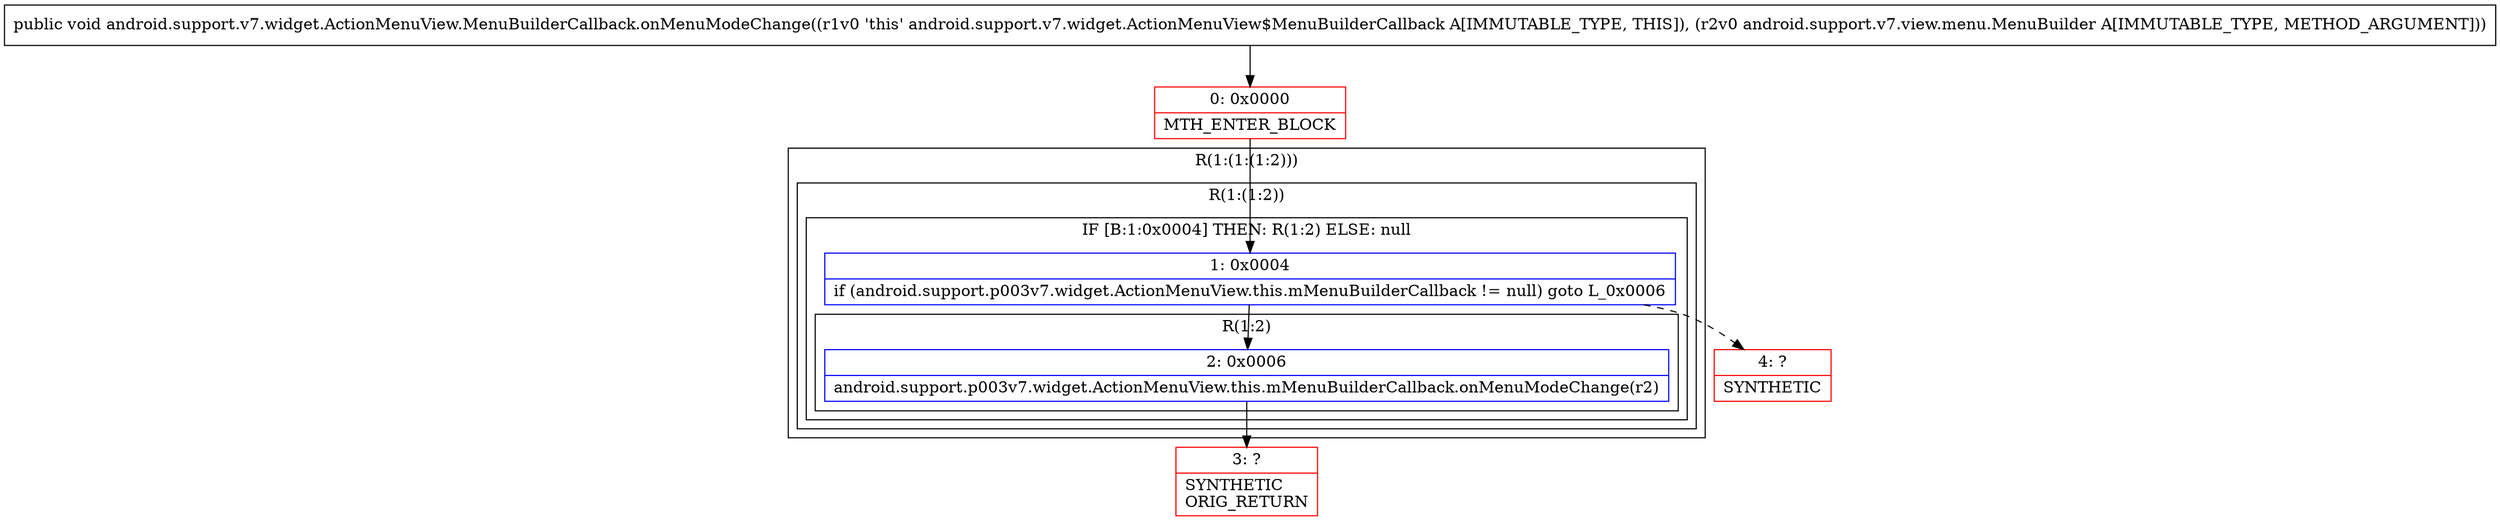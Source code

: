 digraph "CFG forandroid.support.v7.widget.ActionMenuView.MenuBuilderCallback.onMenuModeChange(Landroid\/support\/v7\/view\/menu\/MenuBuilder;)V" {
subgraph cluster_Region_941272304 {
label = "R(1:(1:(1:2)))";
node [shape=record,color=blue];
subgraph cluster_Region_592015134 {
label = "R(1:(1:2))";
node [shape=record,color=blue];
subgraph cluster_IfRegion_1179242042 {
label = "IF [B:1:0x0004] THEN: R(1:2) ELSE: null";
node [shape=record,color=blue];
Node_1 [shape=record,label="{1\:\ 0x0004|if (android.support.p003v7.widget.ActionMenuView.this.mMenuBuilderCallback != null) goto L_0x0006\l}"];
subgraph cluster_Region_221586910 {
label = "R(1:2)";
node [shape=record,color=blue];
Node_2 [shape=record,label="{2\:\ 0x0006|android.support.p003v7.widget.ActionMenuView.this.mMenuBuilderCallback.onMenuModeChange(r2)\l}"];
}
}
}
}
Node_0 [shape=record,color=red,label="{0\:\ 0x0000|MTH_ENTER_BLOCK\l}"];
Node_3 [shape=record,color=red,label="{3\:\ ?|SYNTHETIC\lORIG_RETURN\l}"];
Node_4 [shape=record,color=red,label="{4\:\ ?|SYNTHETIC\l}"];
MethodNode[shape=record,label="{public void android.support.v7.widget.ActionMenuView.MenuBuilderCallback.onMenuModeChange((r1v0 'this' android.support.v7.widget.ActionMenuView$MenuBuilderCallback A[IMMUTABLE_TYPE, THIS]), (r2v0 android.support.v7.view.menu.MenuBuilder A[IMMUTABLE_TYPE, METHOD_ARGUMENT])) }"];
MethodNode -> Node_0;
Node_1 -> Node_2;
Node_1 -> Node_4[style=dashed];
Node_2 -> Node_3;
Node_0 -> Node_1;
}

